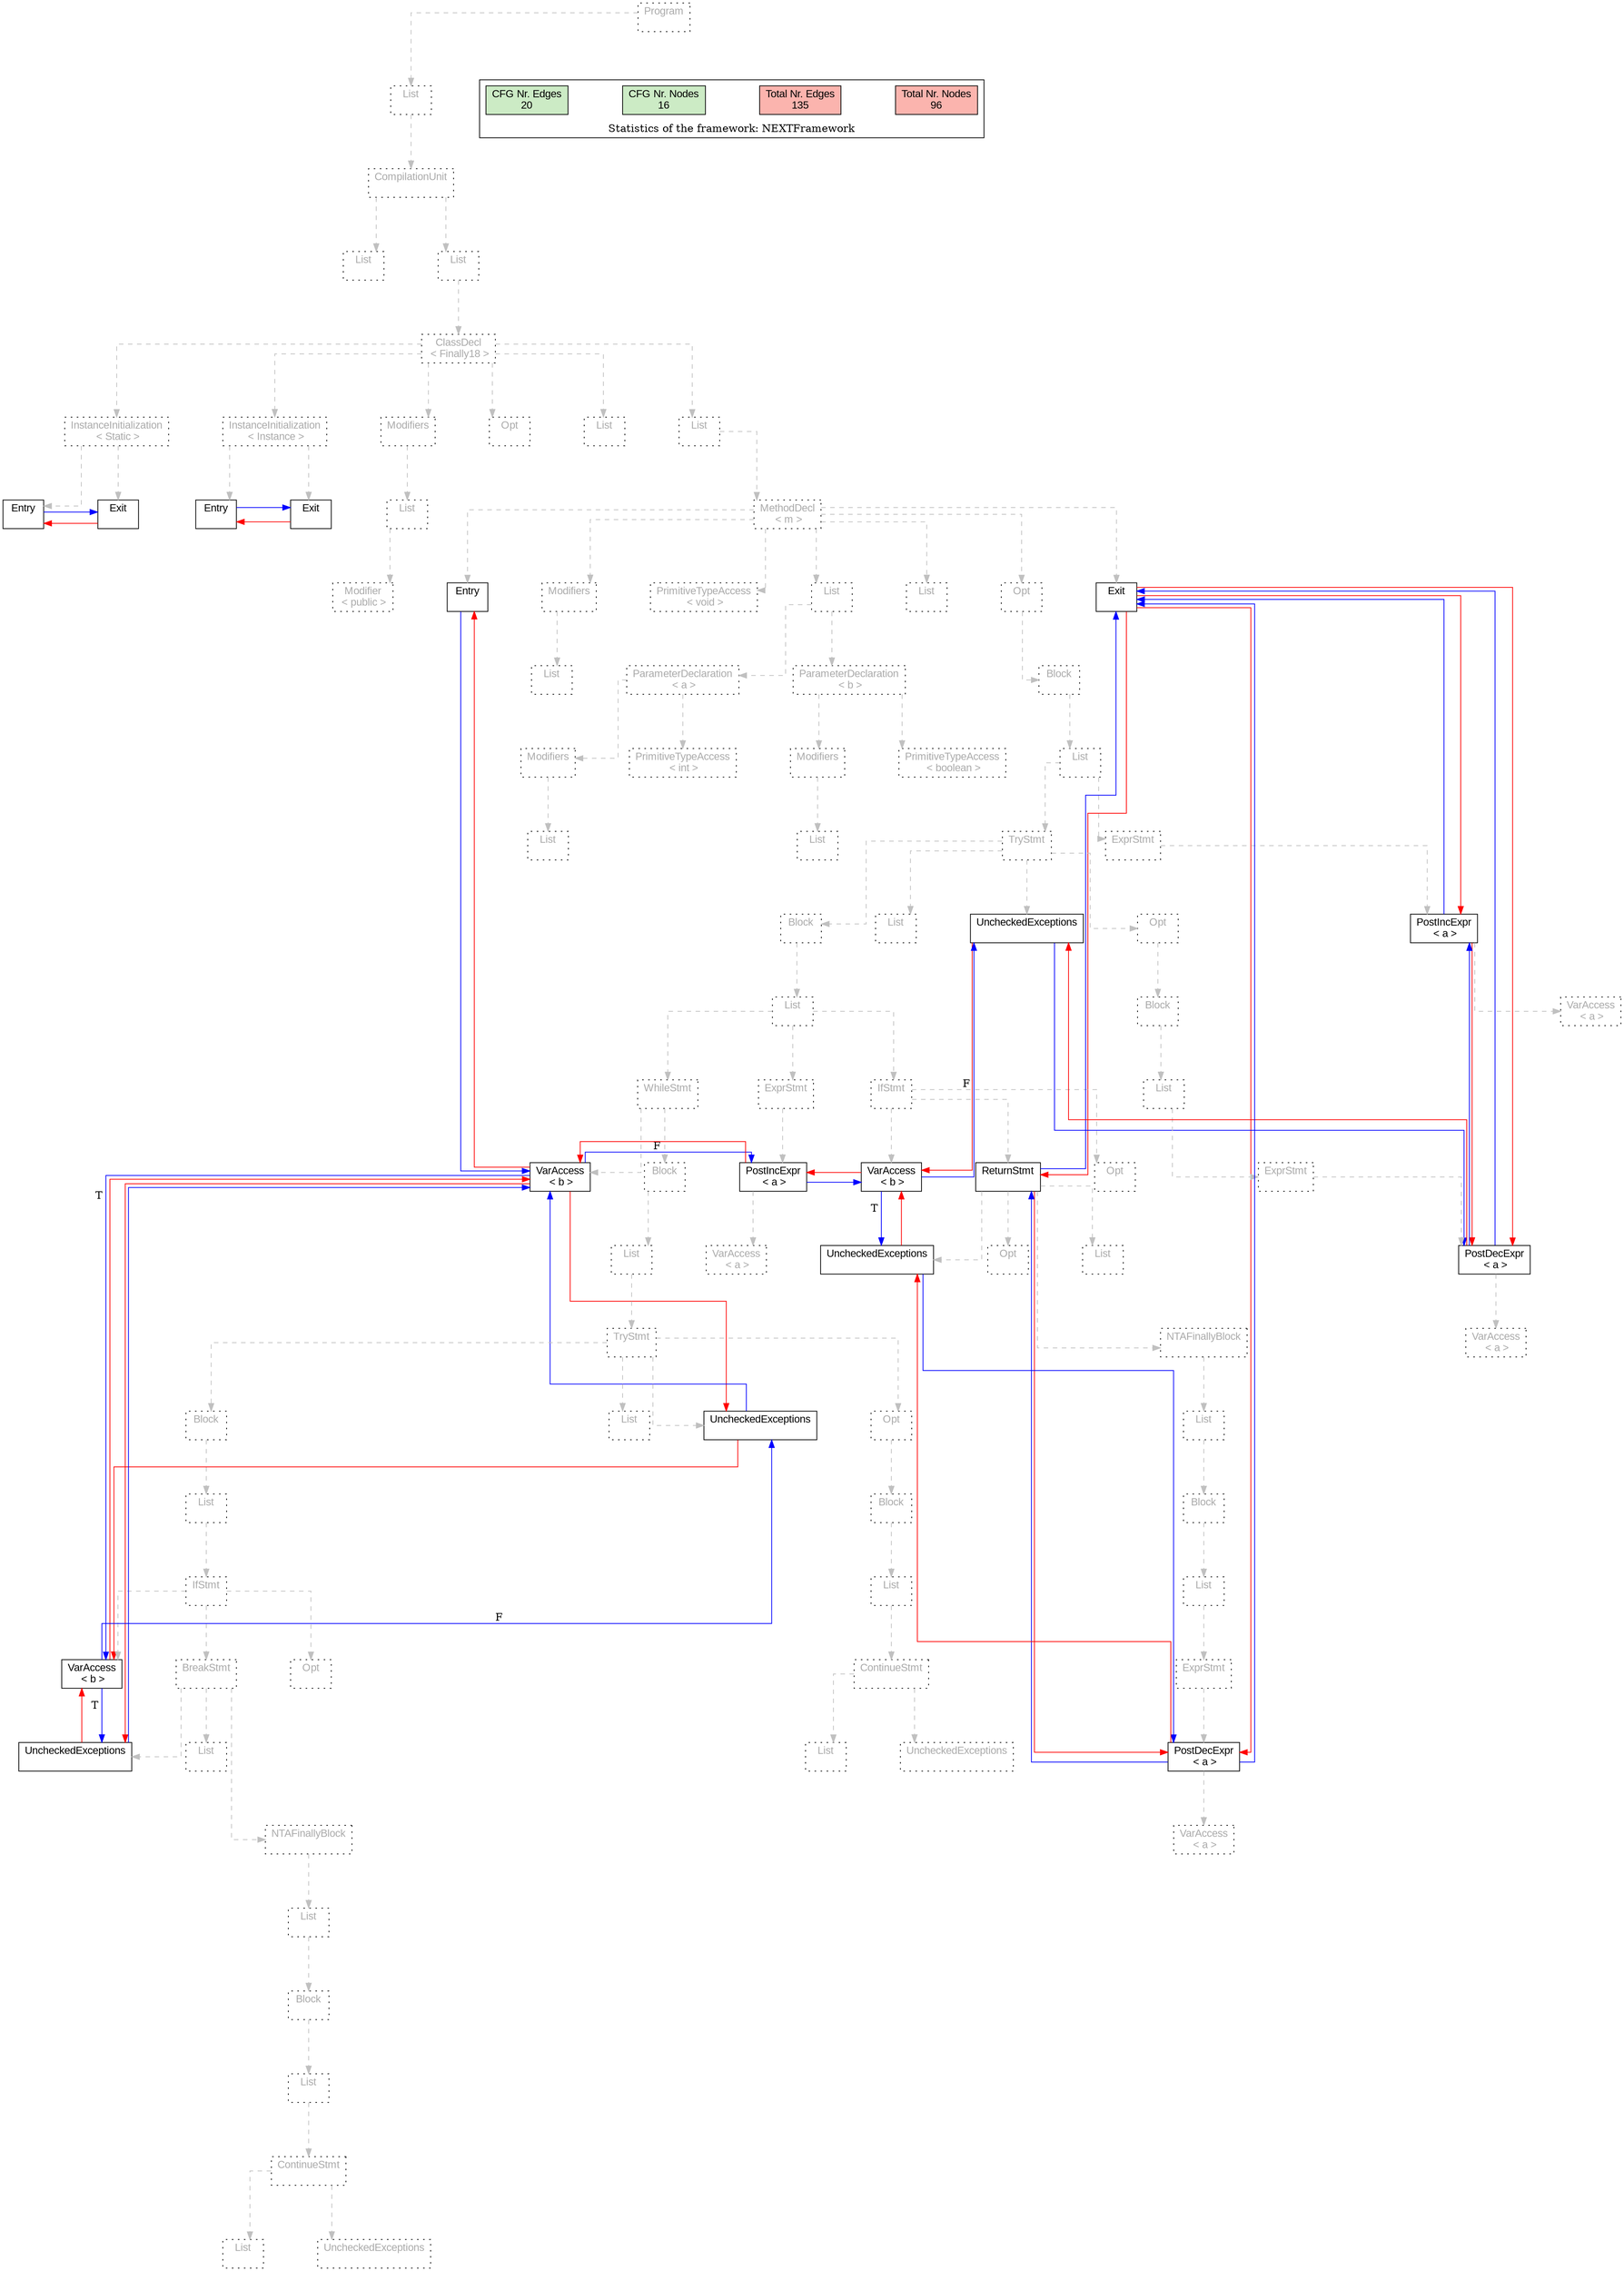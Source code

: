 digraph G {
graph [splines=ortho, nodesep="1", ranksep="1"]
node [shape=rect, fontname=Arial];
{ rank = same; "Program[0]"}
{ rank = same; "List[1]"}
{ rank = same; "CompilationUnit[2]"}
{ rank = same; "List[3]"; "List[4]"}
{ rank = same; "ClassDecl[5]"}
{ rank = same; "Modifiers[22]"; "Opt[25]"; "List[26]"; "List[27]"; "InstanceInitialization[6]"; "InstanceInitialization[14]"}
{ rank = same; "List[23]"; "MethodDecl[28]"; "Entry[7]"; "Exit[8]"; "Entry[15]"; "Exit[16]"}
{ rank = same; "Modifier[24]"; "Entry[29]"; "Modifiers[30]"; "PrimitiveTypeAccess[32]"; "List[33]"; "List[42]"; "Opt[43]"; "Exit[44]"}
{ rank = same; "List[31]"; "ParameterDeclaration[34]"; "ParameterDeclaration[38]"; "Block[44]"}
{ rank = same; "Modifiers[35]"; "PrimitiveTypeAccess[37]"; "Modifiers[39]"; "PrimitiveTypeAccess[41]"; "List[45]"}
{ rank = same; "List[36]"; "List[40]"; "TryStmt[46]"; "ExprStmt[103]"}
{ rank = same; "Block[47]"; "List[95]"; "Opt[96]"; "UncheckedExceptions[102]"; "PostIncExpr[104]"}
{ rank = same; "List[48]"; "Block[97]"; "VarAccess[105]"}
{ rank = same; "WhileStmt[49]"; "ExprStmt[78]"; "IfStmt[81]"; "List[98]"}
{ rank = same; "VarAccess[50]"; "Block[51]"; "PostIncExpr[79]"; "VarAccess[82]"; "ReturnStmt[83]"; "Opt[94]"; "ExprStmt[99]"}
{ rank = same; "List[52]"; "VarAccess[80]"; "Opt[84]"; "List[93]"; "UncheckedExceptions[84]"; "PostDecExpr[100]"}
{ rank = same; "Block[54]"; "List[70]"; "Opt[71]"; "UncheckedExceptions[77]"; "List[87]"}
{ rank = same; "TryStmt[53]"; "NTAFinallyBlock[86]"; "VarAccess[101]"}
{ rank = same; "IfStmt[56]"; "List[73]"; "List[89]"}
{ rank = same; "List[55]"; "Block[72]"; "Block[88]"}
{ rank = same; "List[68]"; "UncheckedExceptions[59]"; "List[76]"; "UncheckedExceptions[75]"; "PostDecExpr[91]"}
{ rank = same; "VarAccess[57]"; "BreakStmt[58]"; "Opt[69]"; "ContinueStmt[74]"; "ExprStmt[90]"}
{ rank = same; "List[62]"}
{ rank = same; "NTAFinallyBlock[61]"; "VarAccess[92]"}
{ rank = same; "List[64]"}
{ rank = same; "Block[63]"}
{ rank = same; "List[67]"; "UncheckedExceptions[66]"}
{ rank = same; "ContinueStmt[65]"}
"Program[0]" [label="Program\n ", style= dotted   fillcolor="#eeeeee" fontcolor="#aaaaaa"  ]
"List[1]" [label="List\n ", style= dotted   fillcolor="#eeeeee" fontcolor="#aaaaaa"  ]
"CompilationUnit[2]" [label="CompilationUnit\n ", style= dotted   fillcolor="#eeeeee" fontcolor="#aaaaaa"  ]
"List[3]" [label="List\n ", style= dotted   fillcolor="#eeeeee" fontcolor="#aaaaaa"  ]
"List[4]" [label="List\n ", style= dotted   fillcolor="#eeeeee" fontcolor="#aaaaaa"  ]
"ClassDecl[5]" [label="ClassDecl\n < Finally18 >", style= dotted   fillcolor="#eeeeee" fontcolor="#aaaaaa"  ]
"Modifiers[22]" [label="Modifiers\n ", style= dotted   fillcolor="#eeeeee" fontcolor="#aaaaaa"  ]
"List[23]" [label="List\n ", style= dotted   fillcolor="#eeeeee" fontcolor="#aaaaaa"  ]
"Modifier[24]" [label="Modifier\n < public >", style= dotted   fillcolor="#eeeeee" fontcolor="#aaaaaa"  ]
"Opt[25]" [label="Opt\n ", style= dotted   fillcolor="#eeeeee" fontcolor="#aaaaaa"  ]
"List[26]" [label="List\n ", style= dotted   fillcolor="#eeeeee" fontcolor="#aaaaaa"  ]
"List[27]" [label="List\n ", style= dotted   fillcolor="#eeeeee" fontcolor="#aaaaaa"  ]
"MethodDecl[28]" [label="MethodDecl\n < m >", style= dotted   fillcolor="#eeeeee" fontcolor="#aaaaaa"  ]
"Entry[29]" [label="Entry\n ", fillcolor=white   style=filled  ]
"Modifiers[30]" [label="Modifiers\n ", style= dotted   fillcolor="#eeeeee" fontcolor="#aaaaaa"  ]
"List[31]" [label="List\n ", style= dotted   fillcolor="#eeeeee" fontcolor="#aaaaaa"  ]
"PrimitiveTypeAccess[32]" [label="PrimitiveTypeAccess\n < void >", style= dotted   fillcolor="#eeeeee" fontcolor="#aaaaaa"  ]
"List[33]" [label="List\n ", style= dotted   fillcolor="#eeeeee" fontcolor="#aaaaaa"  ]
"ParameterDeclaration[34]" [label="ParameterDeclaration\n < a >", style= dotted   fillcolor="#eeeeee" fontcolor="#aaaaaa"  ]
"Modifiers[35]" [label="Modifiers\n ", style= dotted   fillcolor="#eeeeee" fontcolor="#aaaaaa"  ]
"List[36]" [label="List\n ", style= dotted   fillcolor="#eeeeee" fontcolor="#aaaaaa"  ]
"PrimitiveTypeAccess[37]" [label="PrimitiveTypeAccess\n < int >", style= dotted   fillcolor="#eeeeee" fontcolor="#aaaaaa"  ]
"ParameterDeclaration[38]" [label="ParameterDeclaration\n < b >", style= dotted   fillcolor="#eeeeee" fontcolor="#aaaaaa"  ]
"Modifiers[39]" [label="Modifiers\n ", style= dotted   fillcolor="#eeeeee" fontcolor="#aaaaaa"  ]
"List[40]" [label="List\n ", style= dotted   fillcolor="#eeeeee" fontcolor="#aaaaaa"  ]
"PrimitiveTypeAccess[41]" [label="PrimitiveTypeAccess\n < boolean >", style= dotted   fillcolor="#eeeeee" fontcolor="#aaaaaa"  ]
"List[42]" [label="List\n ", style= dotted   fillcolor="#eeeeee" fontcolor="#aaaaaa"  ]
"Opt[43]" [label="Opt\n ", style= dotted   fillcolor="#eeeeee" fontcolor="#aaaaaa"  ]
"Block[44]" [label="Block\n ", style= dotted   fillcolor="#eeeeee" fontcolor="#aaaaaa"  ]
"List[45]" [label="List\n ", style= dotted   fillcolor="#eeeeee" fontcolor="#aaaaaa"  ]
"TryStmt[46]" [label="TryStmt\n ", style= dotted   fillcolor="#eeeeee" fontcolor="#aaaaaa"  ]
"Block[47]" [label="Block\n ", style= dotted   fillcolor="#eeeeee" fontcolor="#aaaaaa"  ]
"List[48]" [label="List\n ", style= dotted   fillcolor="#eeeeee" fontcolor="#aaaaaa"  ]
"WhileStmt[49]" [label="WhileStmt\n ", style= dotted   fillcolor="#eeeeee" fontcolor="#aaaaaa"  ]
"VarAccess[50]" [label="VarAccess\n < b >", fillcolor=white   style=filled  ]
"Block[51]" [label="Block\n ", style= dotted   fillcolor="#eeeeee" fontcolor="#aaaaaa"  ]
"List[52]" [label="List\n ", style= dotted   fillcolor="#eeeeee" fontcolor="#aaaaaa"  ]
"TryStmt[53]" [label="TryStmt\n ", style= dotted   fillcolor="#eeeeee" fontcolor="#aaaaaa"  ]
"Block[54]" [label="Block\n ", style= dotted   fillcolor="#eeeeee" fontcolor="#aaaaaa"  ]
"List[55]" [label="List\n ", style= dotted   fillcolor="#eeeeee" fontcolor="#aaaaaa"  ]
"IfStmt[56]" [label="IfStmt\n ", style= dotted   fillcolor="#eeeeee" fontcolor="#aaaaaa"  ]
"VarAccess[57]" [label="VarAccess\n < b >", fillcolor=white   style=filled  ]
"BreakStmt[58]" [label="BreakStmt\n ", style= dotted   fillcolor="#eeeeee" fontcolor="#aaaaaa"  ]
"NTAFinallyBlock[61]" [label="NTAFinallyBlock\n ", style= dotted   fillcolor="#eeeeee" fontcolor="#aaaaaa"  ]
"List[62]" [label="List\n ", style= dotted   fillcolor="#eeeeee" fontcolor="#aaaaaa"  ]
"Block[63]" [label="Block\n ", style= dotted   fillcolor="#eeeeee" fontcolor="#aaaaaa"  ]
"List[64]" [label="List\n ", style= dotted   fillcolor="#eeeeee" fontcolor="#aaaaaa"  ]
"ContinueStmt[65]" [label="ContinueStmt\n ", style= dotted   fillcolor="#eeeeee" fontcolor="#aaaaaa"  ]
"List[67]" [label="List\n ", style= dotted   fillcolor="#eeeeee" fontcolor="#aaaaaa"  ]
"UncheckedExceptions[66]" [label="UncheckedExceptions\n ", style= dotted   fillcolor="#eeeeee" fontcolor="#aaaaaa"  ]
"List[68]" [label="List\n ", style= dotted   fillcolor="#eeeeee" fontcolor="#aaaaaa"  ]
"UncheckedExceptions[59]" [label="UncheckedExceptions\n ", fillcolor=white   style=filled  ]
"Opt[69]" [label="Opt\n ", style= dotted   fillcolor="#eeeeee" fontcolor="#aaaaaa"  ]
"List[70]" [label="List\n ", style= dotted   fillcolor="#eeeeee" fontcolor="#aaaaaa"  ]
"Opt[71]" [label="Opt\n ", style= dotted   fillcolor="#eeeeee" fontcolor="#aaaaaa"  ]
"Block[72]" [label="Block\n ", style= dotted   fillcolor="#eeeeee" fontcolor="#aaaaaa"  ]
"List[73]" [label="List\n ", style= dotted   fillcolor="#eeeeee" fontcolor="#aaaaaa"  ]
"ContinueStmt[74]" [label="ContinueStmt\n ", style= dotted   fillcolor="#eeeeee" fontcolor="#aaaaaa"  ]
"List[76]" [label="List\n ", style= dotted   fillcolor="#eeeeee" fontcolor="#aaaaaa"  ]
"UncheckedExceptions[75]" [label="UncheckedExceptions\n ", style= dotted   fillcolor="#eeeeee" fontcolor="#aaaaaa"  ]
"UncheckedExceptions[77]" [label="UncheckedExceptions\n ", fillcolor=white   style=filled  ]
"ExprStmt[78]" [label="ExprStmt\n ", style= dotted   fillcolor="#eeeeee" fontcolor="#aaaaaa"  ]
"PostIncExpr[79]" [label="PostIncExpr\n < a >", fillcolor=white   style=filled  ]
"VarAccess[80]" [label="VarAccess\n < a >", style= dotted   fillcolor="#eeeeee" fontcolor="#aaaaaa"  ]
"IfStmt[81]" [label="IfStmt\n ", style= dotted   fillcolor="#eeeeee" fontcolor="#aaaaaa"  ]
"VarAccess[82]" [label="VarAccess\n < b >", fillcolor=white   style=filled  ]
"ReturnStmt[83]" [label="ReturnStmt\n ", fillcolor=white   style=filled  ]
"Opt[84]" [label="Opt\n ", style= dotted   fillcolor="#eeeeee" fontcolor="#aaaaaa"  ]
"NTAFinallyBlock[86]" [label="NTAFinallyBlock\n ", style= dotted   fillcolor="#eeeeee" fontcolor="#aaaaaa"  ]
"List[87]" [label="List\n ", style= dotted   fillcolor="#eeeeee" fontcolor="#aaaaaa"  ]
"Block[88]" [label="Block\n ", style= dotted   fillcolor="#eeeeee" fontcolor="#aaaaaa"  ]
"List[89]" [label="List\n ", style= dotted   fillcolor="#eeeeee" fontcolor="#aaaaaa"  ]
"ExprStmt[90]" [label="ExprStmt\n ", style= dotted   fillcolor="#eeeeee" fontcolor="#aaaaaa"  ]
"PostDecExpr[91]" [label="PostDecExpr\n < a >", fillcolor=white   style=filled  ]
"VarAccess[92]" [label="VarAccess\n < a >", style= dotted   fillcolor="#eeeeee" fontcolor="#aaaaaa"  ]
"List[93]" [label="List\n ", style= dotted   fillcolor="#eeeeee" fontcolor="#aaaaaa"  ]
"UncheckedExceptions[84]" [label="UncheckedExceptions\n ", fillcolor=white   style=filled  ]
"Opt[94]" [label="Opt\n ", style= dotted   fillcolor="#eeeeee" fontcolor="#aaaaaa"  ]
"List[95]" [label="List\n ", style= dotted   fillcolor="#eeeeee" fontcolor="#aaaaaa"  ]
"Opt[96]" [label="Opt\n ", style= dotted   fillcolor="#eeeeee" fontcolor="#aaaaaa"  ]
"Block[97]" [label="Block\n ", style= dotted   fillcolor="#eeeeee" fontcolor="#aaaaaa"  ]
"List[98]" [label="List\n ", style= dotted   fillcolor="#eeeeee" fontcolor="#aaaaaa"  ]
"ExprStmt[99]" [label="ExprStmt\n ", style= dotted   fillcolor="#eeeeee" fontcolor="#aaaaaa"  ]
"PostDecExpr[100]" [label="PostDecExpr\n < a >", fillcolor=white   style=filled  ]
"VarAccess[101]" [label="VarAccess\n < a >", style= dotted   fillcolor="#eeeeee" fontcolor="#aaaaaa"  ]
"UncheckedExceptions[102]" [label="UncheckedExceptions\n ", fillcolor=white   style=filled  ]
"ExprStmt[103]" [label="ExprStmt\n ", style= dotted   fillcolor="#eeeeee" fontcolor="#aaaaaa"  ]
"PostIncExpr[104]" [label="PostIncExpr\n < a >", fillcolor=white   style=filled  ]
"VarAccess[105]" [label="VarAccess\n < a >", style= dotted   fillcolor="#eeeeee" fontcolor="#aaaaaa"  ]
"Exit[44]" [label="Exit\n ", fillcolor=white   style=filled  ]
"InstanceInitialization[6]" [label="InstanceInitialization\n < Instance >", style= dotted   fillcolor="#eeeeee" fontcolor="#aaaaaa"  ]
"Entry[7]" [label="Entry\n ", fillcolor=white   style=filled  ]
"Exit[8]" [label="Exit\n ", fillcolor=white   style=filled  ]
"InstanceInitialization[14]" [label="InstanceInitialization\n < Static >", style= dotted   fillcolor="#eeeeee" fontcolor="#aaaaaa"  ]
"Entry[15]" [label="Entry\n ", fillcolor=white   style=filled  ]
"Exit[16]" [label="Exit\n ", fillcolor=white   style=filled  ]
"CompilationUnit[2]" -> "List[3]" [style=dashed, color=gray]
"List[23]" -> "Modifier[24]" [style=dashed, color=gray]
"Modifiers[22]" -> "List[23]" [style=dashed, color=gray]
"ClassDecl[5]" -> "Modifiers[22]" [style=dashed, color=gray]
"ClassDecl[5]" -> "Opt[25]" [style=dashed, color=gray]
"ClassDecl[5]" -> "List[26]" [style=dashed, color=gray]
"MethodDecl[28]" -> "Entry[29]" [style=dashed, color=gray]
"Modifiers[30]" -> "List[31]" [style=dashed, color=gray]
"MethodDecl[28]" -> "Modifiers[30]" [style=dashed, color=gray]
"MethodDecl[28]" -> "PrimitiveTypeAccess[32]" [style=dashed, color=gray]
"Modifiers[35]" -> "List[36]" [style=dashed, color=gray]
"ParameterDeclaration[34]" -> "Modifiers[35]" [style=dashed, color=gray]
"ParameterDeclaration[34]" -> "PrimitiveTypeAccess[37]" [style=dashed, color=gray]
"List[33]" -> "ParameterDeclaration[34]" [style=dashed, color=gray]
"Modifiers[39]" -> "List[40]" [style=dashed, color=gray]
"ParameterDeclaration[38]" -> "Modifiers[39]" [style=dashed, color=gray]
"ParameterDeclaration[38]" -> "PrimitiveTypeAccess[41]" [style=dashed, color=gray]
"List[33]" -> "ParameterDeclaration[38]" [style=dashed, color=gray]
"MethodDecl[28]" -> "List[33]" [style=dashed, color=gray]
"MethodDecl[28]" -> "List[42]" [style=dashed, color=gray]
"WhileStmt[49]" -> "VarAccess[50]" [style=dashed, color=gray]
"IfStmt[56]" -> "VarAccess[57]" [style=dashed, color=gray]
"ContinueStmt[65]" -> "List[67]" [style=dashed, color=gray]
"ContinueStmt[65]" -> "UncheckedExceptions[66]" [style=dashed, color=gray]
"List[64]" -> "ContinueStmt[65]" [style=dashed, color=gray]
"Block[63]" -> "List[64]" [style=dashed, color=gray]
"List[62]" -> "Block[63]" [style=dashed, color=gray]
"NTAFinallyBlock[61]" -> "List[62]" [style=dashed, color=gray]
"BreakStmt[58]" -> "NTAFinallyBlock[61]" [style=dashed, color=gray]
"BreakStmt[58]" -> "List[68]" [style=dashed, color=gray]
"BreakStmt[58]" -> "UncheckedExceptions[59]" [style=dashed, color=gray]
"IfStmt[56]" -> "BreakStmt[58]" [style=dashed, color=gray]
"IfStmt[56]" -> "Opt[69]" [style=dashed, color=gray]
"List[55]" -> "IfStmt[56]" [style=dashed, color=gray]
"Block[54]" -> "List[55]" [style=dashed, color=gray]
"TryStmt[53]" -> "Block[54]" [style=dashed, color=gray]
"TryStmt[53]" -> "List[70]" [style=dashed, color=gray]
"ContinueStmt[74]" -> "List[76]" [style=dashed, color=gray]
"ContinueStmt[74]" -> "UncheckedExceptions[75]" [style=dashed, color=gray]
"List[73]" -> "ContinueStmt[74]" [style=dashed, color=gray]
"Block[72]" -> "List[73]" [style=dashed, color=gray]
"Opt[71]" -> "Block[72]" [style=dashed, color=gray]
"TryStmt[53]" -> "Opt[71]" [style=dashed, color=gray]
"TryStmt[53]" -> "UncheckedExceptions[77]" [style=dashed, color=gray]
"List[52]" -> "TryStmt[53]" [style=dashed, color=gray]
"Block[51]" -> "List[52]" [style=dashed, color=gray]
"WhileStmt[49]" -> "Block[51]" [style=dashed, color=gray]
"List[48]" -> "WhileStmt[49]" [style=dashed, color=gray]
"PostIncExpr[79]" -> "VarAccess[80]" [style=dashed, color=gray]
"ExprStmt[78]" -> "PostIncExpr[79]" [style=dashed, color=gray]
"List[48]" -> "ExprStmt[78]" [style=dashed, color=gray]
"IfStmt[81]" -> "VarAccess[82]" [style=dashed, color=gray]
"ReturnStmt[83]" -> "Opt[84]" [style=dashed, color=gray]
"PostDecExpr[91]" -> "VarAccess[92]" [style=dashed, color=gray]
"ExprStmt[90]" -> "PostDecExpr[91]" [style=dashed, color=gray]
"List[89]" -> "ExprStmt[90]" [style=dashed, color=gray]
"Block[88]" -> "List[89]" [style=dashed, color=gray]
"List[87]" -> "Block[88]" [style=dashed, color=gray]
"NTAFinallyBlock[86]" -> "List[87]" [style=dashed, color=gray]
"ReturnStmt[83]" -> "NTAFinallyBlock[86]" [style=dashed, color=gray]
"ReturnStmt[83]" -> "List[93]" [style=dashed, color=gray]
"ReturnStmt[83]" -> "UncheckedExceptions[84]" [style=dashed, color=gray]
"IfStmt[81]" -> "ReturnStmt[83]" [style=dashed, color=gray]
"IfStmt[81]" -> "Opt[94]" [style=dashed, color=gray]
"List[48]" -> "IfStmt[81]" [style=dashed, color=gray]
"Block[47]" -> "List[48]" [style=dashed, color=gray]
"TryStmt[46]" -> "Block[47]" [style=dashed, color=gray]
"TryStmt[46]" -> "List[95]" [style=dashed, color=gray]
"PostDecExpr[100]" -> "VarAccess[101]" [style=dashed, color=gray]
"ExprStmt[99]" -> "PostDecExpr[100]" [style=dashed, color=gray]
"List[98]" -> "ExprStmt[99]" [style=dashed, color=gray]
"Block[97]" -> "List[98]" [style=dashed, color=gray]
"Opt[96]" -> "Block[97]" [style=dashed, color=gray]
"TryStmt[46]" -> "Opt[96]" [style=dashed, color=gray]
"TryStmt[46]" -> "UncheckedExceptions[102]" [style=dashed, color=gray]
"List[45]" -> "TryStmt[46]" [style=dashed, color=gray]
"PostIncExpr[104]" -> "VarAccess[105]" [style=dashed, color=gray]
"ExprStmt[103]" -> "PostIncExpr[104]" [style=dashed, color=gray]
"List[45]" -> "ExprStmt[103]" [style=dashed, color=gray]
"Block[44]" -> "List[45]" [style=dashed, color=gray]
"Opt[43]" -> "Block[44]" [style=dashed, color=gray]
"MethodDecl[28]" -> "Opt[43]" [style=dashed, color=gray]
"MethodDecl[28]" -> "Exit[44]" [style=dashed, color=gray]
"List[27]" -> "MethodDecl[28]" [style=dashed, color=gray]
"ClassDecl[5]" -> "List[27]" [style=dashed, color=gray]
"InstanceInitialization[6]" -> "Entry[7]" [style=dashed, color=gray]
"InstanceInitialization[6]" -> "Exit[8]" [style=dashed, color=gray]
"InstanceInitialization[14]" -> "Entry[15]" [style=dashed, color=gray]
"InstanceInitialization[14]" -> "Exit[16]" [style=dashed, color=gray]
"ClassDecl[5]" -> "InstanceInitialization[6]" [style=dashed, color=gray]
"ClassDecl[5]" -> "InstanceInitialization[14]" [style=dashed, color=gray]
"List[4]" -> "ClassDecl[5]" [style=dashed, color=gray]
"CompilationUnit[2]" -> "List[4]" [style=dashed, color=gray]
"List[1]" -> "CompilationUnit[2]" [style=dashed, color=gray]
"Program[0]" -> "List[1]" [style=dashed, color=gray]
"Exit[16]" -> "Entry[15]" [color=red, constraint=false]
"Entry[15]" -> "Exit[16]" [color=blue, constraint=false, xlabel=" "] 
"Exit[8]" -> "Entry[7]" [color=red, constraint=false]
"Entry[7]" -> "Exit[8]" [color=blue, constraint=false, xlabel=" "] 
"UncheckedExceptions[59]" -> "VarAccess[50]" [color=blue, constraint=false, xlabel=" "] 
"UncheckedExceptions[59]" -> "VarAccess[57]" [color=red, constraint=false]
"UncheckedExceptions[77]" -> "VarAccess[50]" [color=blue, constraint=false, xlabel=" "] 
"UncheckedExceptions[77]" -> "VarAccess[57]" [color=red, constraint=false]
"VarAccess[57]" -> "UncheckedExceptions[59]" [color=blue, constraint=false, xlabel="T "] 
"VarAccess[57]" -> "UncheckedExceptions[77]" [color=blue, constraint=false, xlabel="F "] 
"VarAccess[57]" -> "VarAccess[50]" [color=red, constraint=false]
"Exit[44]" -> "ReturnStmt[83]" [color=red, constraint=false]
"Exit[44]" -> "PostDecExpr[91]" [color=red, constraint=false]
"Exit[44]" -> "PostDecExpr[100]" [color=red, constraint=false]
"Exit[44]" -> "PostIncExpr[104]" [color=red, constraint=false]
"ReturnStmt[83]" -> "Exit[44]" [color=blue, constraint=false, xlabel=" "] 
"ReturnStmt[83]" -> "PostDecExpr[91]" [color=red, constraint=false]
"PostDecExpr[91]" -> "ReturnStmt[83]" [color=blue, constraint=false, xlabel=" "] 
"PostDecExpr[91]" -> "Exit[44]" [color=blue, constraint=false, xlabel=" "] 
"PostDecExpr[91]" -> "UncheckedExceptions[84]" [color=red, constraint=false]
"UncheckedExceptions[84]" -> "PostDecExpr[91]" [color=blue, constraint=false, xlabel=" "] 
"UncheckedExceptions[84]" -> "VarAccess[82]" [color=red, constraint=false]
"PostIncExpr[104]" -> "Exit[44]" [color=blue, constraint=false, xlabel=" "] 
"PostIncExpr[104]" -> "PostDecExpr[100]" [color=red, constraint=false]
"PostDecExpr[100]" -> "PostIncExpr[104]" [color=blue, constraint=false, xlabel=" "] 
"PostDecExpr[100]" -> "Exit[44]" [color=blue, constraint=false, xlabel=" "] 
"PostDecExpr[100]" -> "UncheckedExceptions[102]" [color=red, constraint=false]
"UncheckedExceptions[102]" -> "PostDecExpr[100]" [color=blue, constraint=false, xlabel=" "] 
"UncheckedExceptions[102]" -> "VarAccess[82]" [color=red, constraint=false]
"VarAccess[82]" -> "UncheckedExceptions[84]" [color=blue, constraint=false, xlabel="T "] 
"VarAccess[82]" -> "UncheckedExceptions[102]" [color=blue, constraint=false, xlabel="F "] 
"VarAccess[82]" -> "PostIncExpr[79]" [color=red, constraint=false]
"PostIncExpr[79]" -> "VarAccess[82]" [color=blue, constraint=false, xlabel=" "] 
"PostIncExpr[79]" -> "VarAccess[50]" [color=red, constraint=false]
"VarAccess[50]" -> "VarAccess[57]" [color=blue, constraint=false, xlabel="T "] 
"VarAccess[50]" -> "PostIncExpr[79]" [color=blue, constraint=false, xlabel="F "] 
"VarAccess[50]" -> "Entry[29]" [color=red, constraint=false]
"VarAccess[50]" -> "UncheckedExceptions[77]" [color=red, constraint=false]
"VarAccess[50]" -> "UncheckedExceptions[59]" [color=red, constraint=false]
"Entry[29]" -> "VarAccess[50]" [color=blue, constraint=false, xlabel=" "] 
"List[3]" -> "List[4]" [style=invis]
"InstanceInitialization[14]" -> "InstanceInitialization[6]" -> "Modifiers[22]" -> "Opt[25]" -> "List[26]" -> "List[27]" [style=invis]
"Entry[29]" -> "Modifiers[30]" -> "PrimitiveTypeAccess[32]" -> "List[33]" -> "List[42]" -> "Opt[43]" -> "Exit[44]" [style=invis]
"ParameterDeclaration[34]" -> "ParameterDeclaration[38]" [style=invis]
"Modifiers[35]" -> "PrimitiveTypeAccess[37]" [style=invis]
"Modifiers[39]" -> "PrimitiveTypeAccess[41]" [style=invis]
"TryStmt[46]" -> "ExprStmt[103]" [style=invis]
"Block[47]" -> "List[95]" -> "Opt[96]" [style=invis]
"WhileStmt[49]" -> "ExprStmt[78]" -> "IfStmt[81]" [style=invis]
"VarAccess[50]" -> "Block[51]" [style=invis]
"Block[54]" -> "List[70]" -> "Opt[71]" [style=invis]
"VarAccess[57]" -> "BreakStmt[58]" -> "Opt[69]" [style=invis]
"VarAccess[82]" -> "ReturnStmt[83]" -> "Opt[94]" [style=invis]
"Entry[7]" -> "Exit[8]" [style=invis]
"Entry[15]" -> "Exit[16]" [style=invis]

subgraph cluster_legend {
{node [style=filled, fillcolor=1, colorscheme="pastel13"]
Nodes [label="Total Nr. Nodes
96", fillcolor=1]
Edges [label="Total Nr. Edges
135", fillcolor=1]
NodesCFG [label="CFG Nr. Nodes
16", fillcolor=3]
EdgesCFG [label="CFG Nr. Edges
20", fillcolor=3]
Nodes-> "Program[0]" -> NodesCFG  [style="invis"]
Edges -> "Program[0]" ->EdgesCFG [style="invis"]}
label = "Statistics of the framework: NEXTFramework"
style="solid"
ranksep=0.05
nodesep=0.01
labelloc = b
len=2
}}